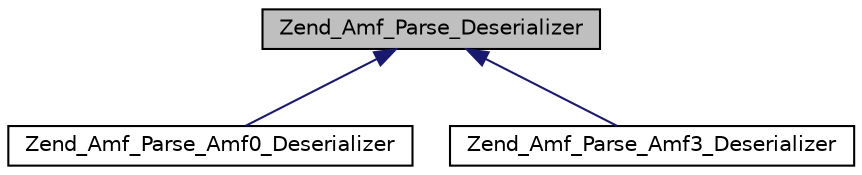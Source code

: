 digraph G
{
  edge [fontname="Helvetica",fontsize="10",labelfontname="Helvetica",labelfontsize="10"];
  node [fontname="Helvetica",fontsize="10",shape=record];
  Node1 [label="Zend_Amf_Parse_Deserializer",height=0.2,width=0.4,color="black", fillcolor="grey75", style="filled" fontcolor="black"];
  Node1 -> Node2 [dir="back",color="midnightblue",fontsize="10",style="solid",fontname="Helvetica"];
  Node2 [label="Zend_Amf_Parse_Amf0_Deserializer",height=0.2,width=0.4,color="black", fillcolor="white", style="filled",URL="$class_zend___amf___parse___amf0___deserializer.html"];
  Node1 -> Node3 [dir="back",color="midnightblue",fontsize="10",style="solid",fontname="Helvetica"];
  Node3 [label="Zend_Amf_Parse_Amf3_Deserializer",height=0.2,width=0.4,color="black", fillcolor="white", style="filled",URL="$class_zend___amf___parse___amf3___deserializer.html"];
}
